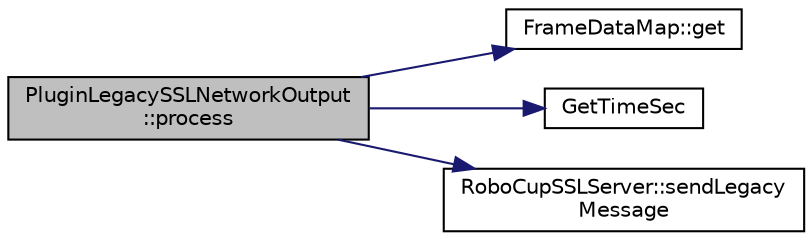 digraph "PluginLegacySSLNetworkOutput::process"
{
 // INTERACTIVE_SVG=YES
  edge [fontname="Helvetica",fontsize="10",labelfontname="Helvetica",labelfontsize="10"];
  node [fontname="Helvetica",fontsize="10",shape=record];
  rankdir="LR";
  Node1 [label="PluginLegacySSLNetworkOutput\l::process",height=0.2,width=0.4,color="black", fillcolor="grey75", style="filled", fontcolor="black"];
  Node1 -> Node2 [color="midnightblue",fontsize="10",style="solid",fontname="Helvetica"];
  Node2 [label="FrameDataMap::get",height=0.2,width=0.4,color="black", fillcolor="white", style="filled",URL="$db/d71/class_frame_data_map.html#afd413bf943754d195c11e868b49dd974"];
  Node1 -> Node3 [color="midnightblue",fontsize="10",style="solid",fontname="Helvetica"];
  Node3 [label="GetTimeSec",height=0.2,width=0.4,color="black", fillcolor="white", style="filled",URL="$dd/d45/ssl-vision_2src_2shared_2util_2timer_8h.html#aed5e107931778acf0dec4d53809130b4"];
  Node1 -> Node4 [color="midnightblue",fontsize="10",style="solid",fontname="Helvetica"];
  Node4 [label="RoboCupSSLServer::sendLegacy\lMessage",height=0.2,width=0.4,color="black", fillcolor="white", style="filled",URL="$d7/db4/class_robo_cup_s_s_l_server.html#a9121316925f5e0288abc1f1bfe8c5fdf"];
}
